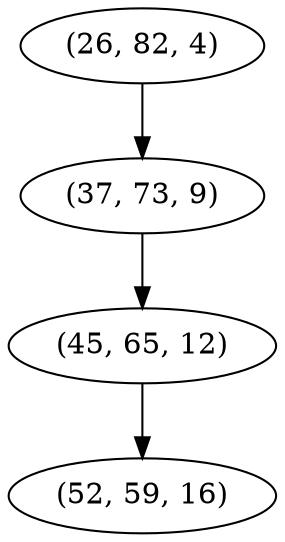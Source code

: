 digraph tree {
    "(26, 82, 4)";
    "(37, 73, 9)";
    "(45, 65, 12)";
    "(52, 59, 16)";
    "(26, 82, 4)" -> "(37, 73, 9)";
    "(37, 73, 9)" -> "(45, 65, 12)";
    "(45, 65, 12)" -> "(52, 59, 16)";
}
